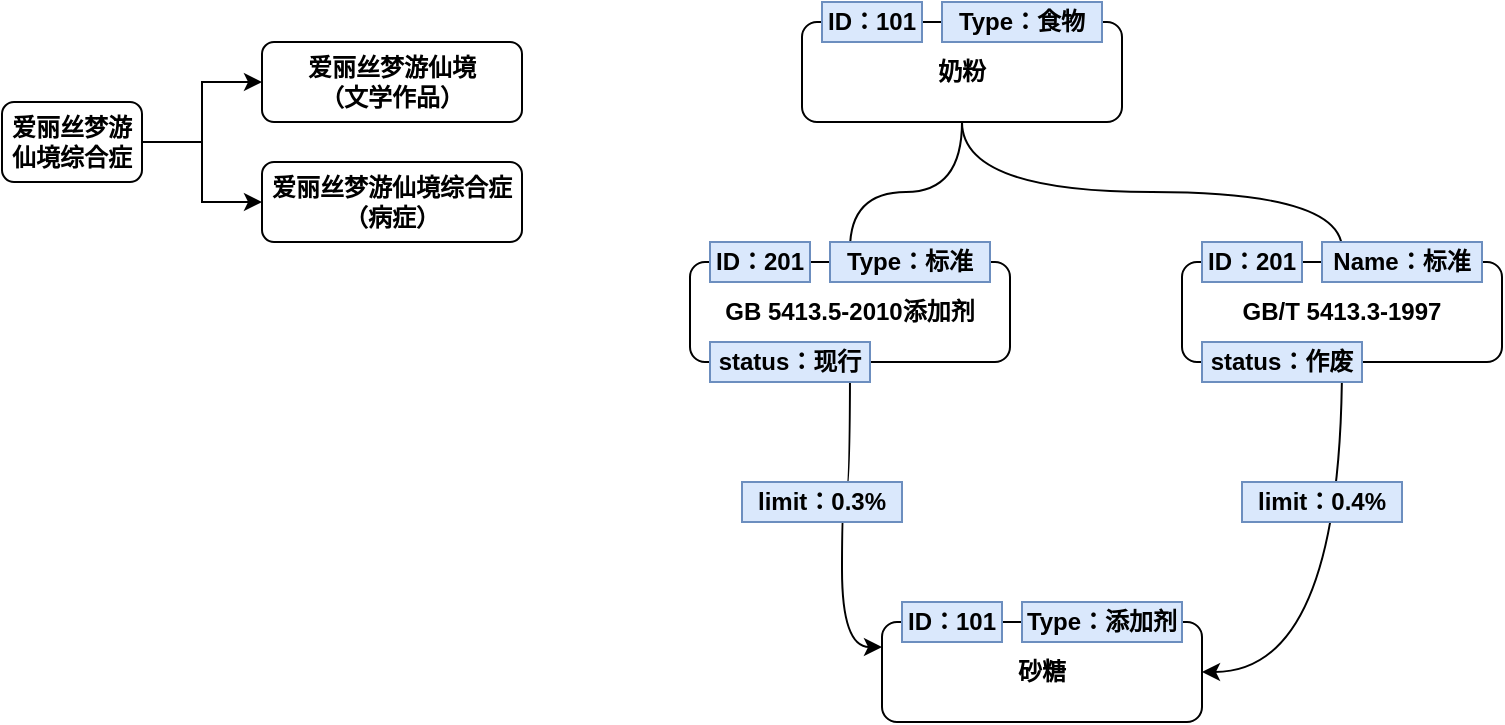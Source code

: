 <mxfile version="22.1.16" type="github">
  <diagram name="第 1 页" id="MFjEPJ0bSbvlaQTOWef_">
    <mxGraphModel dx="1687" dy="878" grid="1" gridSize="10" guides="1" tooltips="1" connect="1" arrows="1" fold="1" page="1" pageScale="1" pageWidth="827" pageHeight="1169" math="0" shadow="0">
      <root>
        <mxCell id="0" />
        <mxCell id="1" parent="0" />
        <mxCell id="QHPDZIuiDeHLjxnEAGQI-9" style="edgeStyle=orthogonalEdgeStyle;rounded=0;orthogonalLoop=1;jettySize=auto;html=1;entryX=0;entryY=0.5;entryDx=0;entryDy=0;fontStyle=1" parent="1" source="QHPDZIuiDeHLjxnEAGQI-2" target="QHPDZIuiDeHLjxnEAGQI-6" edge="1">
          <mxGeometry relative="1" as="geometry">
            <Array as="points">
              <mxPoint x="170" y="340" />
              <mxPoint x="170" y="310" />
            </Array>
          </mxGeometry>
        </mxCell>
        <mxCell id="QHPDZIuiDeHLjxnEAGQI-10" style="edgeStyle=orthogonalEdgeStyle;rounded=0;orthogonalLoop=1;jettySize=auto;html=1;entryX=0;entryY=0.5;entryDx=0;entryDy=0;fontStyle=1" parent="1" source="QHPDZIuiDeHLjxnEAGQI-2" target="QHPDZIuiDeHLjxnEAGQI-7" edge="1">
          <mxGeometry relative="1" as="geometry">
            <Array as="points">
              <mxPoint x="170" y="340" />
              <mxPoint x="170" y="370" />
            </Array>
          </mxGeometry>
        </mxCell>
        <mxCell id="QHPDZIuiDeHLjxnEAGQI-2" value="爱丽丝梦游仙境综合症" style="rounded=1;whiteSpace=wrap;html=1;fontStyle=1" parent="1" vertex="1">
          <mxGeometry x="70" y="320" width="70" height="40" as="geometry" />
        </mxCell>
        <mxCell id="QHPDZIuiDeHLjxnEAGQI-6" value="爱丽丝梦游仙境&lt;br&gt;（文学作品）" style="rounded=1;whiteSpace=wrap;html=1;fontStyle=1" parent="1" vertex="1">
          <mxGeometry x="200" y="290" width="130" height="40" as="geometry" />
        </mxCell>
        <mxCell id="QHPDZIuiDeHLjxnEAGQI-7" value="爱丽丝梦游仙境综合症&lt;br&gt;（病症）" style="rounded=1;whiteSpace=wrap;html=1;fontStyle=1" parent="1" vertex="1">
          <mxGeometry x="200" y="350" width="130" height="40" as="geometry" />
        </mxCell>
        <mxCell id="tU1nnmIKC68T0iaGNvnG-17" style="edgeStyle=orthogonalEdgeStyle;rounded=0;orthogonalLoop=1;jettySize=auto;html=1;curved=1;" edge="1" parent="1" source="QHPDZIuiDeHLjxnEAGQI-11" target="tU1nnmIKC68T0iaGNvnG-2">
          <mxGeometry relative="1" as="geometry" />
        </mxCell>
        <mxCell id="tU1nnmIKC68T0iaGNvnG-18" style="edgeStyle=orthogonalEdgeStyle;rounded=0;orthogonalLoop=1;jettySize=auto;html=1;curved=1;exitX=0.5;exitY=1;exitDx=0;exitDy=0;" edge="1" parent="1" source="QHPDZIuiDeHLjxnEAGQI-11" target="tU1nnmIKC68T0iaGNvnG-5">
          <mxGeometry relative="1" as="geometry" />
        </mxCell>
        <mxCell id="QHPDZIuiDeHLjxnEAGQI-11" value="奶粉" style="rounded=1;whiteSpace=wrap;html=1;fontStyle=1" parent="1" vertex="1">
          <mxGeometry x="470" y="280" width="160" height="50" as="geometry" />
        </mxCell>
        <mxCell id="QHPDZIuiDeHLjxnEAGQI-12" value="ID：101" style="rounded=0;whiteSpace=wrap;html=1;fillColor=#dae8fc;strokeColor=#6c8ebf;fontStyle=1" parent="1" vertex="1">
          <mxGeometry x="480" y="270" width="50" height="20" as="geometry" />
        </mxCell>
        <mxCell id="tU1nnmIKC68T0iaGNvnG-1" value="Type：食物" style="rounded=0;whiteSpace=wrap;html=1;fillColor=#dae8fc;strokeColor=#6c8ebf;fontStyle=1" vertex="1" parent="1">
          <mxGeometry x="540" y="270" width="80" height="20" as="geometry" />
        </mxCell>
        <mxCell id="tU1nnmIKC68T0iaGNvnG-15" style="edgeStyle=orthogonalEdgeStyle;rounded=0;orthogonalLoop=1;jettySize=auto;html=1;entryX=0;entryY=0.25;entryDx=0;entryDy=0;curved=1;" edge="1" parent="1" source="tU1nnmIKC68T0iaGNvnG-2" target="tU1nnmIKC68T0iaGNvnG-12">
          <mxGeometry relative="1" as="geometry" />
        </mxCell>
        <mxCell id="tU1nnmIKC68T0iaGNvnG-2" value="GB 5413.5-2010添加剂" style="rounded=1;whiteSpace=wrap;html=1;fontStyle=1" vertex="1" parent="1">
          <mxGeometry x="414" y="400" width="160" height="50" as="geometry" />
        </mxCell>
        <mxCell id="tU1nnmIKC68T0iaGNvnG-3" value="ID：201" style="rounded=0;whiteSpace=wrap;html=1;fillColor=#dae8fc;strokeColor=#6c8ebf;fontStyle=1" vertex="1" parent="1">
          <mxGeometry x="424" y="390" width="50" height="20" as="geometry" />
        </mxCell>
        <mxCell id="tU1nnmIKC68T0iaGNvnG-4" value="Type：标准" style="rounded=0;whiteSpace=wrap;html=1;fillColor=#dae8fc;strokeColor=#6c8ebf;fontStyle=1" vertex="1" parent="1">
          <mxGeometry x="484" y="390" width="80" height="20" as="geometry" />
        </mxCell>
        <mxCell id="tU1nnmIKC68T0iaGNvnG-16" style="edgeStyle=orthogonalEdgeStyle;rounded=0;orthogonalLoop=1;jettySize=auto;html=1;entryX=1;entryY=0.5;entryDx=0;entryDy=0;curved=1;" edge="1" parent="1" source="tU1nnmIKC68T0iaGNvnG-5" target="tU1nnmIKC68T0iaGNvnG-12">
          <mxGeometry relative="1" as="geometry" />
        </mxCell>
        <mxCell id="tU1nnmIKC68T0iaGNvnG-5" value="GB/T 5413.3-1997" style="rounded=1;whiteSpace=wrap;html=1;fontStyle=1" vertex="1" parent="1">
          <mxGeometry x="660" y="400" width="160" height="50" as="geometry" />
        </mxCell>
        <mxCell id="tU1nnmIKC68T0iaGNvnG-6" value="ID：201" style="rounded=0;whiteSpace=wrap;html=1;fillColor=#dae8fc;strokeColor=#6c8ebf;fontStyle=1" vertex="1" parent="1">
          <mxGeometry x="670" y="390" width="50" height="20" as="geometry" />
        </mxCell>
        <mxCell id="tU1nnmIKC68T0iaGNvnG-7" value="Name：标准" style="rounded=0;whiteSpace=wrap;html=1;fillColor=#dae8fc;strokeColor=#6c8ebf;fontStyle=1" vertex="1" parent="1">
          <mxGeometry x="730" y="390" width="80" height="20" as="geometry" />
        </mxCell>
        <mxCell id="tU1nnmIKC68T0iaGNvnG-8" value="status：作废" style="rounded=0;whiteSpace=wrap;html=1;fillColor=#dae8fc;strokeColor=#6c8ebf;fontStyle=1" vertex="1" parent="1">
          <mxGeometry x="670" y="440" width="80" height="20" as="geometry" />
        </mxCell>
        <mxCell id="tU1nnmIKC68T0iaGNvnG-9" value="status：现行" style="rounded=0;whiteSpace=wrap;html=1;fillColor=#dae8fc;strokeColor=#6c8ebf;fontStyle=1" vertex="1" parent="1">
          <mxGeometry x="424" y="440" width="80" height="20" as="geometry" />
        </mxCell>
        <mxCell id="tU1nnmIKC68T0iaGNvnG-11" value="limit：0.4%" style="rounded=0;whiteSpace=wrap;html=1;fillColor=#dae8fc;strokeColor=#6c8ebf;fontStyle=1" vertex="1" parent="1">
          <mxGeometry x="690" y="510" width="80" height="20" as="geometry" />
        </mxCell>
        <mxCell id="tU1nnmIKC68T0iaGNvnG-12" value="砂糖" style="rounded=1;whiteSpace=wrap;html=1;fontStyle=1" vertex="1" parent="1">
          <mxGeometry x="510" y="580" width="160" height="50" as="geometry" />
        </mxCell>
        <mxCell id="tU1nnmIKC68T0iaGNvnG-13" value="ID：101" style="rounded=0;whiteSpace=wrap;html=1;fillColor=#dae8fc;strokeColor=#6c8ebf;fontStyle=1" vertex="1" parent="1">
          <mxGeometry x="520" y="570" width="50" height="20" as="geometry" />
        </mxCell>
        <mxCell id="tU1nnmIKC68T0iaGNvnG-14" value="Type：添加剂" style="rounded=0;whiteSpace=wrap;html=1;fillColor=#dae8fc;strokeColor=#6c8ebf;fontStyle=1" vertex="1" parent="1">
          <mxGeometry x="580" y="570" width="80" height="20" as="geometry" />
        </mxCell>
        <mxCell id="tU1nnmIKC68T0iaGNvnG-10" value="limit：0.3%" style="rounded=0;whiteSpace=wrap;html=1;fillColor=#dae8fc;strokeColor=#6c8ebf;fontStyle=1" vertex="1" parent="1">
          <mxGeometry x="440" y="510" width="80" height="20" as="geometry" />
        </mxCell>
      </root>
    </mxGraphModel>
  </diagram>
</mxfile>
